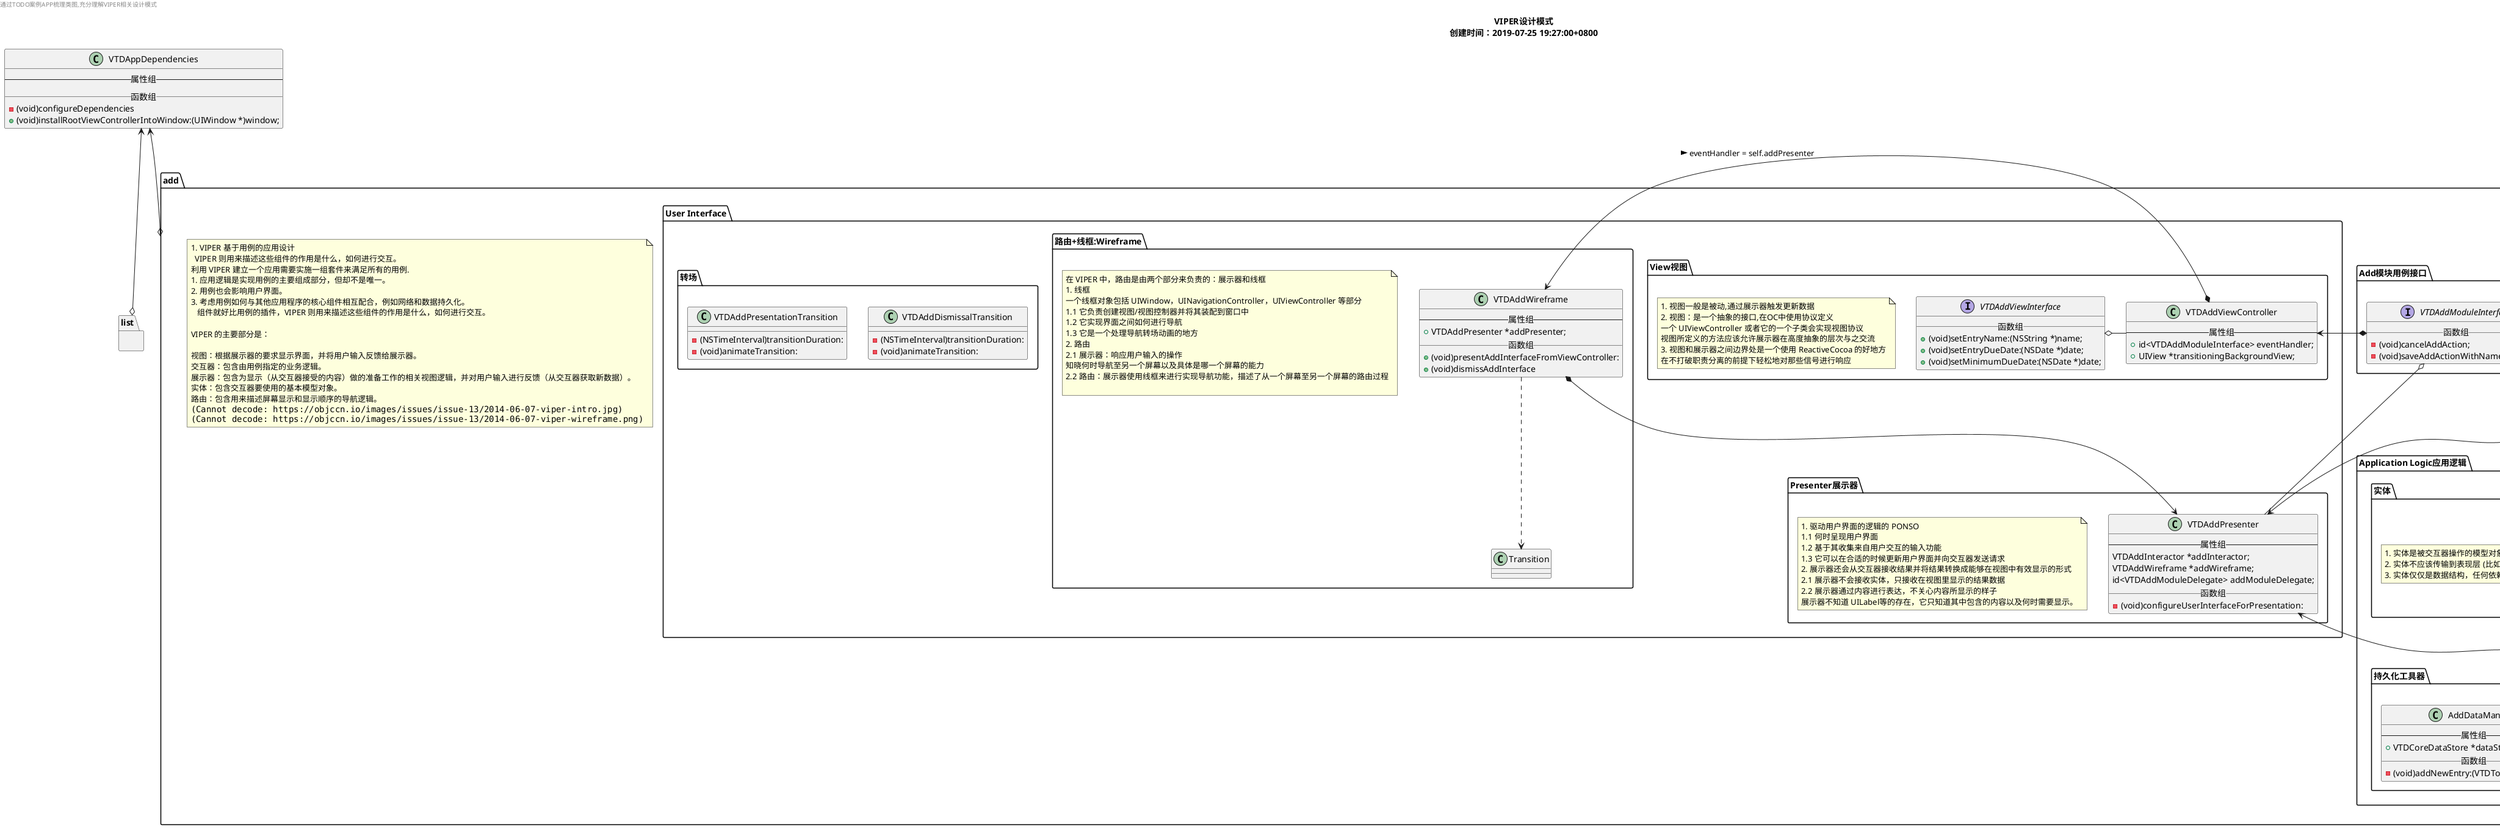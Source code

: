 @startuml
page 1x1
title
        VIPER设计模式
        创建时间：2019-07-25 19:27:00+0800
        endtitle
        left header
                通过TODO案例APP梳理类图,充分理解VIPER相关设计模式
        endheader
        class "VTDAppDependencies" as VTDAppDependencies {
                --属性组 --
                __ 函数组__
                - (void)configureDependencies
                + (void)installRootViewControllerIntoWindow:(UIWindow *)window;
        }
        add o-up-> VTDAppDependencies
        list o-up-> VTDAppDependencies
        package "TODO清单" as list{
        }
        package "新建TODO" as add {

                note as images
                # VIPER 基于用例的应用设计
                  VIPER 则用来描述这些组件的作用是什么，如何进行交互。
                利用 VIPER 建立一个应用需要实施一组套件来满足所有的用例.
                1. 应用逻辑是实现用例的主要组成部分，但却不是唯一。
                2. 用例也会影响用户界面。
                3. 考虑用例如何与其他应用程序的核心组件相互配合，例如网络和数据持久化。
                   组件就好比用例的插件，VIPER 则用来描述这些组件的作用是什么，如何进行交互。

                VIPER 的主要部分是：

                视图：根据展示器的要求显示界面，并将用户输入反馈给展示器。
                交互器：包含由用例指定的业务逻辑。
                展示器：包含为显示（从交互器接受的内容）做的准备工作的相关视图逻辑，并对用户输入进行反馈（从交互器获取新数据）。
                实体：包含交互器要使用的基本模型对象。
                路由：包含用来描述屏幕显示和显示顺序的导航逻辑。
                <img:https://objccn.io/images/issues/issue-13/2014-06-07-viper-intro.jpg>
                <img:https://objccn.io/images/issues/issue-13/2014-06-07-viper-wireframe.png>
        end note

        package "Application Logic应用逻辑" as logic{

                'type:package，node，folder，frame，cloud，database
                folder "实体" as Models{
                        class "TodoItem" as todom <?NSObject> {
                                -- property --
                                var dueDate:Date
                                var name:String
                        }
                        enum "NearTermDateRelation" as termdate {
                                case OutOfRange,
                                Today,
                                Tomorrow,
                                LaterThisWeek,
                                NextWeek
                        }
                        note as ModelsNote
                        1. 实体是被交互器操作的模型对象，并且它们只被交互器所操作
                        2. 实体不应该传输到表现层 (比如说展示器)。
                        3. 实体仅仅是数据结构，任何依赖于应用的逻辑都应该放到交互器中
                        end note
                }
                package "Interactor交互器" as Interactor {
                        class "AddInteractor" as AddInteractor{
                                --属性组 --
                                + VTDAddDataManager *addDataManager;
                                __ 函数组__
                                - (void)saveNewEntryWithName:dueDate:
                        }
                        note right of AddInteractor
                                1. 交互器永远不会传输实体至表现层 (比如说展示器)。
                                2. 交互器不应与 NSManageObjects 协同工作
                        end note

                }
                'package，node，folder，frame，cloud，database'
                package "持久化工具器" as Manager{
                        class "AddDataManager" {
                                --属性组 --
                                + VTDCoreDataStore *dataStore;
                                __ 函数组__
                                - (void)addNewEntry:(VTDTodoItem *)entry;
                        }
                }
                AddDataManager <. AddInteractor
                todom <.. AddInteractor:依赖 <
        }

        package "Add模块用例接口" as interface{
                interface "VTDAddModuleDelegate"{
                        __ 函数组__
                        - (void)addModuleDidCancelAddAction;
                        - (void)addModuleDidSaveAddAction;
                }
                interface "VTDAddModuleInterface"{
                        __ 函数组__
                        - (void)cancelAddAction;
                        - (void)saveAddActionWithName:dueDate:
                }

}

package "User Interface" as userIn {

  package "View视图" as View{
        class "VTDAddViewController" as  VTDAddViewController{
                --属性组 --
                + id<VTDAddModuleInterface> eventHandler;
                + UIView *transitioningBackgroundView;
        }

        interface "VTDAddViewInterface" as VTDAddViewInterface{
                __ 函数组 __
                + (void)setEntryName:(NSString *)name;
                + (void)setEntryDueDate:(NSDate *)date;
                + (void)setMinimumDueDate:(NSDate *)date;
        }
        VTDAddViewInterface o- VTDAddViewController
        VTDAddModuleInterface *--> VTDAddViewController
        note as Viewnote
        1. 视图一般是被动,通过展示器触发更新数据
        2. 视图：是一个抽象的接口,在OC中使用协议定义
        一个 UIViewController 或者它的一个子类会实现视图协议
        视图所定义的方法应该允许展示器在高度抽象的层次与之交流
        3. 视图和展示器之间边界处是一个使用 ReactiveCocoa 的好地方
        在不打破职责分离的前提下轻松地对那些信号进行响应
end note
}


package "Presenter展示器" as Presenter{
        class "VTDAddPresenter" as VTDAddPresenter {
                --属性组 --
                VTDAddInteractor *addInteractor;
                VTDAddWireframe *addWireframe;
                id<VTDAddModuleDelegate> addModuleDelegate;
                __函数组__
                - (void)configureUserInterfaceForPresentation:
        }
        VTDAddModuleInterface o-- VTDAddPresenter
        VTDAddModuleDelegate *-up-> VTDAddPresenter
        AddInteractor *-up-> VTDAddPresenter
        note as PresenterNote
        1. 驱动用户界面的逻辑的 PONSO
        1.1 何时呈现用户界面
        1.2 基于其收集来自用户交互的输入功能
        1.3 它可以在合适的时候更新用户界面并向交互器发送请求
        2. 展示器还会从交互器接收结果并将结果转换成能够在视图中有效显示的形式
        2.1 展示器不会接收实体，只接收在视图里显示的结果数据
        2.2 展示器通过内容进行表达，不关心内容所显示的样子
        展示器不知道 UILabel等的存在，它只知道其中包含的内容以及何时需要显示。
end note
}



package "路由+线框:Wireframe" as Wireframe{
class "VTDAddWireframe"{
        -- 属性组 --
        + VTDAddPresenter *addPresenter;
        __ 函数组 __
        + (void)presentAddInterfaceFromViewController:
        + (void)dismissAddInterface
}
VTDAddWireframe ..> Transition
VTDAddWireframe *--> VTDAddPresenter
VTDAddViewController *-> VTDAddWireframe:eventHandler = self.addPresenter <
note as WireframeNote
在 VIPER 中，路由是由两个部分来负责的：展示器和线框
1. 线框
一个线框对象包括 UIWindow，UINavigationController，UIViewController 等部分
1.1 它负责创建视图/视图控制器并将其装配到窗口中
1.2 它实现界面之间如何进行导航
1.3 它是一个处理导航转场动画的地方
2. 路由
2.1 展示器：响应用户输入的操作
知晓何时导航至另一个屏幕以及具体是哪一个屏幕的能力
2.2 路由：展示器使用线框来进行实现导航功能，描述了从一个屏幕至另一个屏幕的路由过程

end note
}


package "转场" as Transition{
class "VTDAddDismissalTransition" as VTDAddDismissalTransition {
        - (NSTimeInterval)transitionDuration:
        - (void)animateTransition:
}
class "VTDAddPresentationTransition" as VTDAddPresentationTransition {

        - (NSTimeInterval)transitionDuration:
        - (void)animateTransition:
}
}
}

}


@enduml
